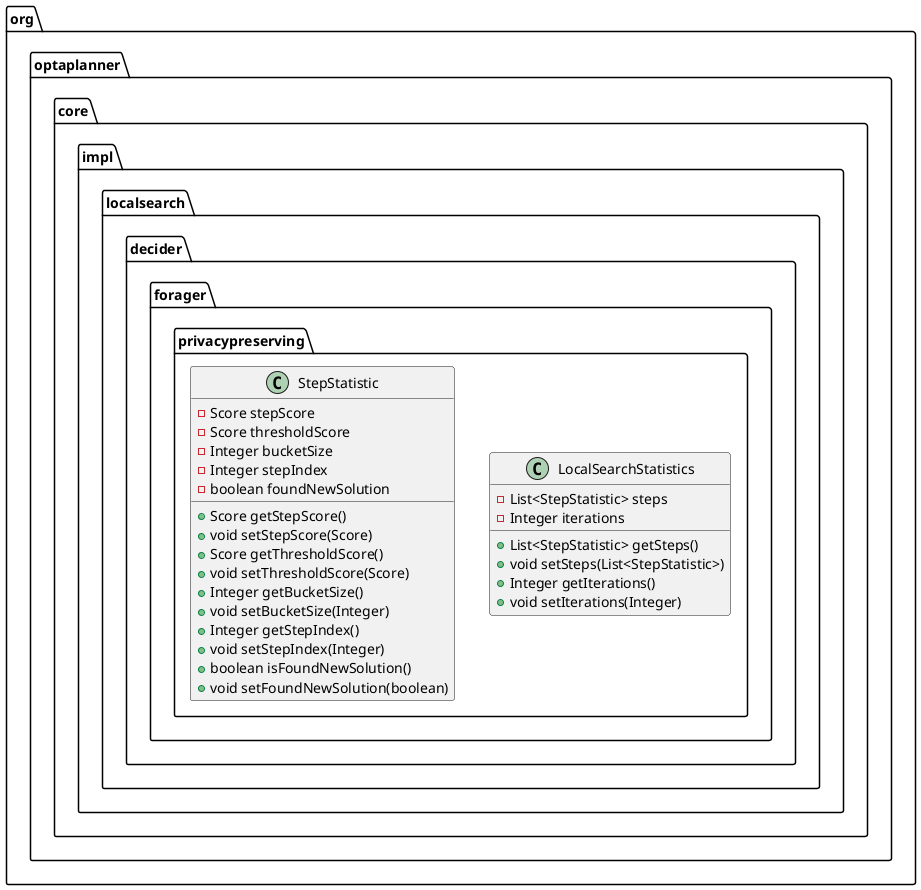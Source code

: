 @startuml
class org.optaplanner.core.impl.localsearch.decider.forager.privacypreserving.LocalSearchStatistics {
- List<StepStatistic> steps
- Integer iterations
+ List<StepStatistic> getSteps()
+ void setSteps(List<StepStatistic>)
+ Integer getIterations()
+ void setIterations(Integer)
}

class org.optaplanner.core.impl.localsearch.decider.forager.privacypreserving.StepStatistic {
- Score stepScore
- Score thresholdScore
- Integer bucketSize
- Integer stepIndex
- boolean foundNewSolution
+ Score getStepScore()
+ void setStepScore(Score)
+ Score getThresholdScore()
+ void setThresholdScore(Score)
+ Integer getBucketSize()
+ void setBucketSize(Integer)
+ Integer getStepIndex()
+ void setStepIndex(Integer)
+ boolean isFoundNewSolution()
+ void setFoundNewSolution(boolean)
}
@enduml
